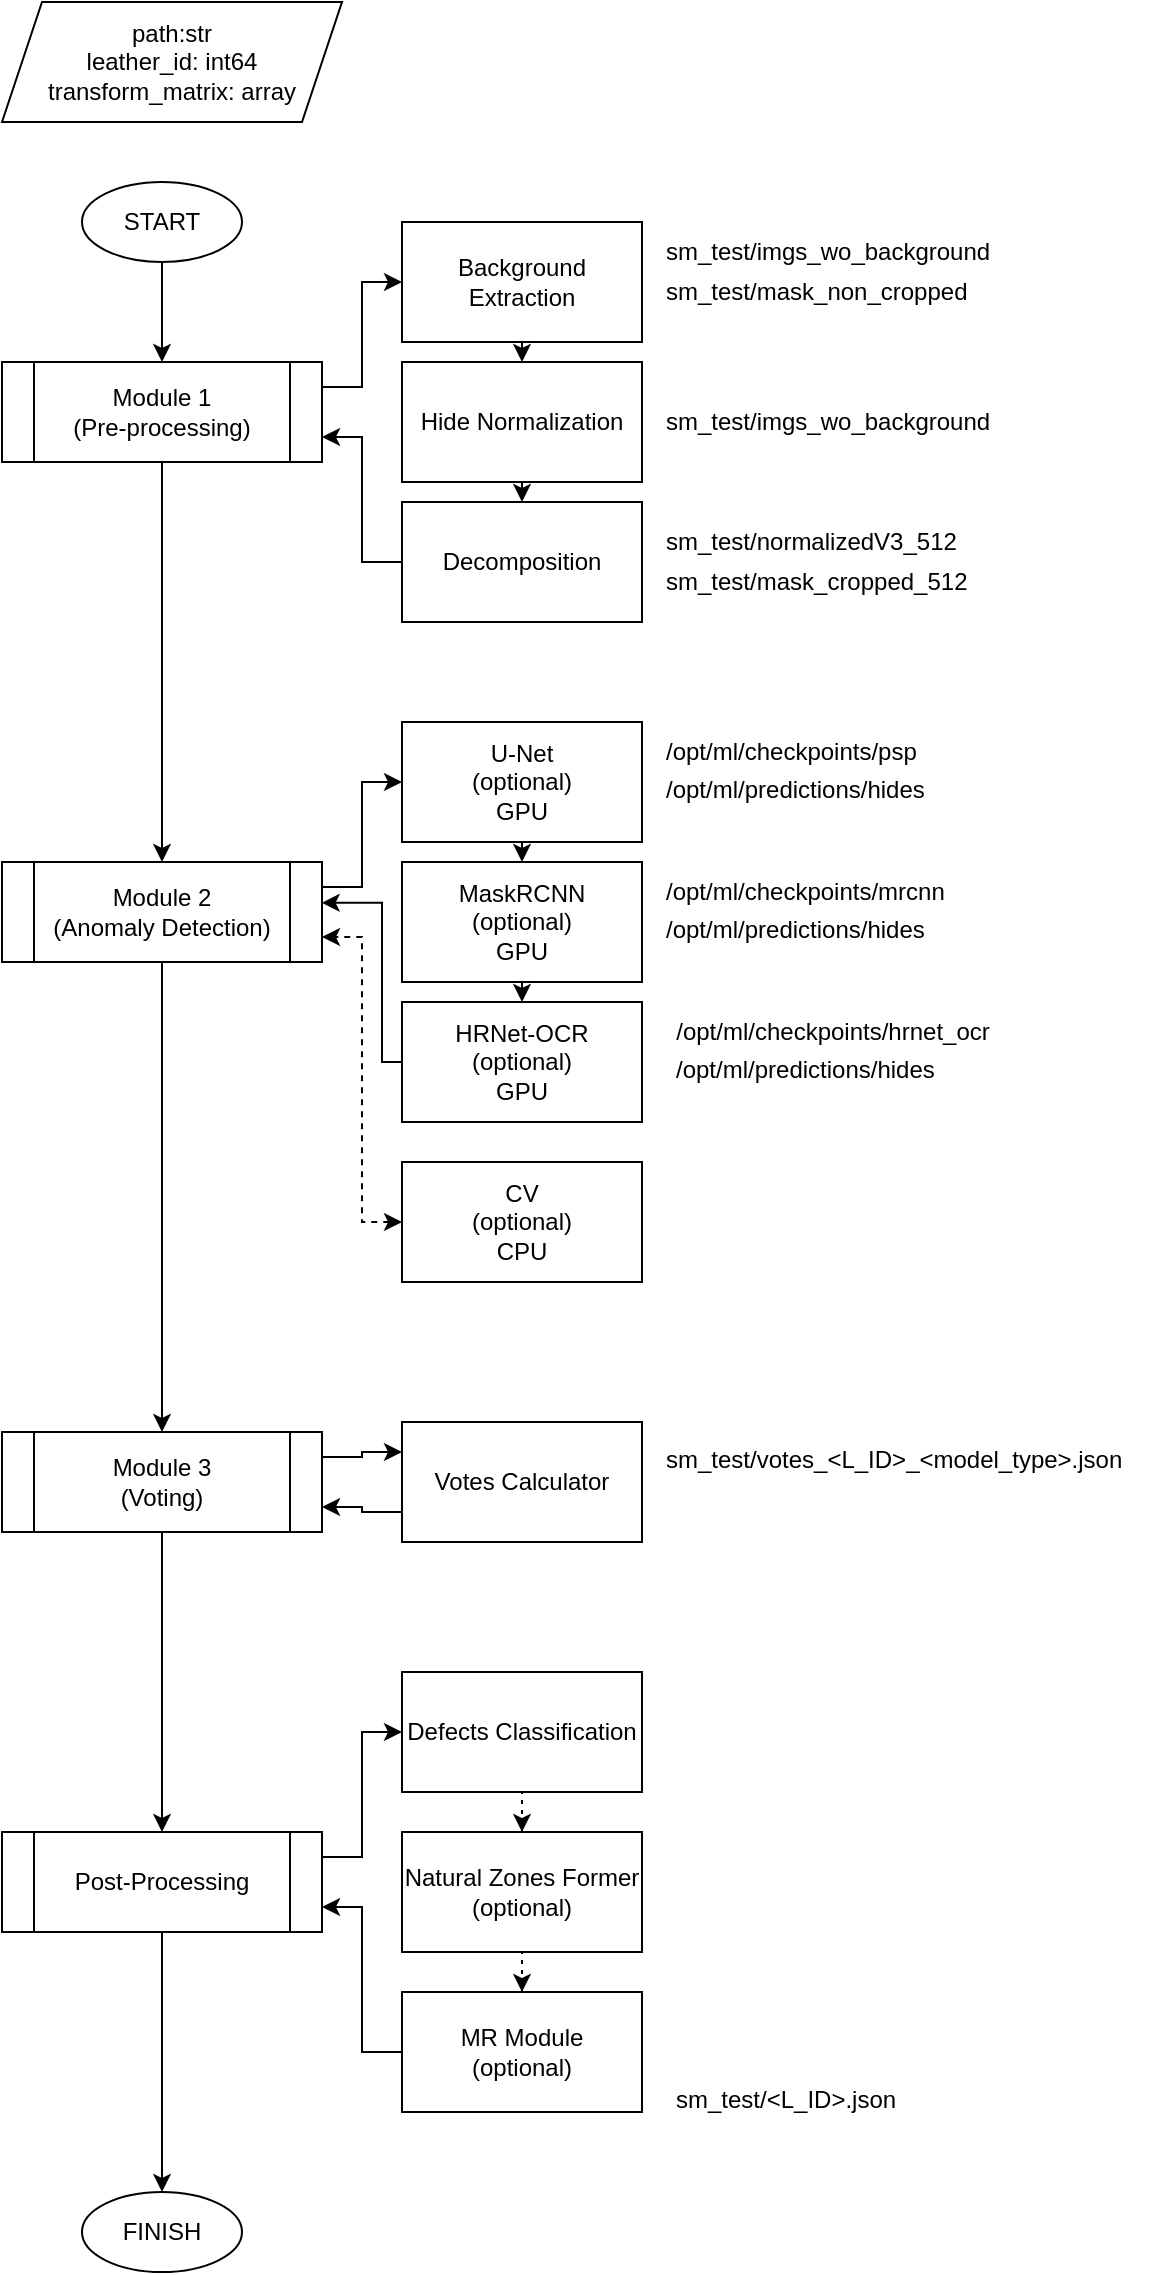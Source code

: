 <mxfile version="22.1.4" type="github">
  <diagram id="-7LVy4mKygN9nHRtwqhl" name="Page-1">
    <mxGraphModel dx="912" dy="1707" grid="1" gridSize="10" guides="1" tooltips="1" connect="1" arrows="1" fold="1" page="1" pageScale="1" pageWidth="827" pageHeight="1169" math="0" shadow="0">
      <root>
        <mxCell id="0" />
        <mxCell id="1" parent="0" />
        <mxCell id="0WyTZ84uX_8WJwjYoFbz-19" style="edgeStyle=orthogonalEdgeStyle;rounded=0;orthogonalLoop=1;jettySize=auto;html=1;exitX=1;exitY=0.25;exitDx=0;exitDy=0;entryX=0;entryY=0.5;entryDx=0;entryDy=0;" parent="1" source="0WyTZ84uX_8WJwjYoFbz-1" target="0WyTZ84uX_8WJwjYoFbz-2" edge="1">
          <mxGeometry relative="1" as="geometry" />
        </mxCell>
        <mxCell id="0WyTZ84uX_8WJwjYoFbz-21" style="edgeStyle=orthogonalEdgeStyle;rounded=0;orthogonalLoop=1;jettySize=auto;html=1;exitX=0.5;exitY=1;exitDx=0;exitDy=0;entryX=0.5;entryY=0;entryDx=0;entryDy=0;" parent="1" source="0WyTZ84uX_8WJwjYoFbz-1" target="0WyTZ84uX_8WJwjYoFbz-5" edge="1">
          <mxGeometry relative="1" as="geometry" />
        </mxCell>
        <mxCell id="0WyTZ84uX_8WJwjYoFbz-1" value="Module 1&lt;br&gt;(Pre-processing)" style="shape=process;whiteSpace=wrap;html=1;backgroundOutline=1;" parent="1" vertex="1">
          <mxGeometry x="120" y="100" width="160" height="50" as="geometry" />
        </mxCell>
        <mxCell id="0WyTZ84uX_8WJwjYoFbz-15" style="edgeStyle=orthogonalEdgeStyle;rounded=0;orthogonalLoop=1;jettySize=auto;html=1;exitX=0.5;exitY=1;exitDx=0;exitDy=0;entryX=0.5;entryY=0;entryDx=0;entryDy=0;" parent="1" source="0WyTZ84uX_8WJwjYoFbz-2" target="0WyTZ84uX_8WJwjYoFbz-3" edge="1">
          <mxGeometry relative="1" as="geometry" />
        </mxCell>
        <mxCell id="0WyTZ84uX_8WJwjYoFbz-2" value="Background Extraction" style="rounded=0;whiteSpace=wrap;html=1;" parent="1" vertex="1">
          <mxGeometry x="320" y="30" width="120" height="60" as="geometry" />
        </mxCell>
        <mxCell id="0WyTZ84uX_8WJwjYoFbz-16" style="edgeStyle=orthogonalEdgeStyle;rounded=0;orthogonalLoop=1;jettySize=auto;html=1;exitX=0.5;exitY=1;exitDx=0;exitDy=0;entryX=0.5;entryY=0;entryDx=0;entryDy=0;" parent="1" source="0WyTZ84uX_8WJwjYoFbz-3" target="0WyTZ84uX_8WJwjYoFbz-4" edge="1">
          <mxGeometry relative="1" as="geometry" />
        </mxCell>
        <mxCell id="0WyTZ84uX_8WJwjYoFbz-3" value="Hide Normalization" style="rounded=0;whiteSpace=wrap;html=1;" parent="1" vertex="1">
          <mxGeometry x="320" y="100" width="120" height="60" as="geometry" />
        </mxCell>
        <mxCell id="0WyTZ84uX_8WJwjYoFbz-20" style="edgeStyle=orthogonalEdgeStyle;rounded=0;orthogonalLoop=1;jettySize=auto;html=1;exitX=0;exitY=0.5;exitDx=0;exitDy=0;entryX=1;entryY=0.75;entryDx=0;entryDy=0;" parent="1" source="0WyTZ84uX_8WJwjYoFbz-4" target="0WyTZ84uX_8WJwjYoFbz-1" edge="1">
          <mxGeometry relative="1" as="geometry" />
        </mxCell>
        <mxCell id="0WyTZ84uX_8WJwjYoFbz-4" value="Decomposition" style="rounded=0;whiteSpace=wrap;html=1;" parent="1" vertex="1">
          <mxGeometry x="320" y="170" width="120" height="60" as="geometry" />
        </mxCell>
        <mxCell id="0WyTZ84uX_8WJwjYoFbz-22" style="edgeStyle=orthogonalEdgeStyle;rounded=0;orthogonalLoop=1;jettySize=auto;html=1;exitX=1;exitY=0.25;exitDx=0;exitDy=0;entryX=0;entryY=0.5;entryDx=0;entryDy=0;" parent="1" source="0WyTZ84uX_8WJwjYoFbz-5" target="0WyTZ84uX_8WJwjYoFbz-8" edge="1">
          <mxGeometry relative="1" as="geometry" />
        </mxCell>
        <mxCell id="0WyTZ84uX_8WJwjYoFbz-26" style="edgeStyle=orthogonalEdgeStyle;rounded=0;orthogonalLoop=1;jettySize=auto;html=1;exitX=0.5;exitY=1;exitDx=0;exitDy=0;entryX=0.5;entryY=0;entryDx=0;entryDy=0;" parent="1" source="0WyTZ84uX_8WJwjYoFbz-5" target="0WyTZ84uX_8WJwjYoFbz-6" edge="1">
          <mxGeometry relative="1" as="geometry" />
        </mxCell>
        <mxCell id="0WyTZ84uX_8WJwjYoFbz-5" value="Module 2&lt;br&gt;(Anomaly Detection)" style="shape=process;whiteSpace=wrap;html=1;backgroundOutline=1;" parent="1" vertex="1">
          <mxGeometry x="120" y="350" width="160" height="50" as="geometry" />
        </mxCell>
        <mxCell id="0WyTZ84uX_8WJwjYoFbz-24" style="edgeStyle=orthogonalEdgeStyle;rounded=0;orthogonalLoop=1;jettySize=auto;html=1;exitX=1;exitY=0.25;exitDx=0;exitDy=0;entryX=0;entryY=0.25;entryDx=0;entryDy=0;" parent="1" source="0WyTZ84uX_8WJwjYoFbz-6" target="0WyTZ84uX_8WJwjYoFbz-11" edge="1">
          <mxGeometry relative="1" as="geometry" />
        </mxCell>
        <mxCell id="0WyTZ84uX_8WJwjYoFbz-28" style="edgeStyle=orthogonalEdgeStyle;rounded=0;orthogonalLoop=1;jettySize=auto;html=1;exitX=0.5;exitY=1;exitDx=0;exitDy=0;" parent="1" source="0WyTZ84uX_8WJwjYoFbz-6" target="0WyTZ84uX_8WJwjYoFbz-7" edge="1">
          <mxGeometry relative="1" as="geometry" />
        </mxCell>
        <mxCell id="0WyTZ84uX_8WJwjYoFbz-6" value="Module 3&lt;br&gt;(Voting)" style="shape=process;whiteSpace=wrap;html=1;backgroundOutline=1;" parent="1" vertex="1">
          <mxGeometry x="120" y="635" width="160" height="50" as="geometry" />
        </mxCell>
        <mxCell id="0WyTZ84uX_8WJwjYoFbz-31" style="edgeStyle=orthogonalEdgeStyle;rounded=0;orthogonalLoop=1;jettySize=auto;html=1;exitX=1;exitY=0.25;exitDx=0;exitDy=0;entryX=0;entryY=0.5;entryDx=0;entryDy=0;" parent="1" source="0WyTZ84uX_8WJwjYoFbz-7" target="0WyTZ84uX_8WJwjYoFbz-12" edge="1">
          <mxGeometry relative="1" as="geometry" />
        </mxCell>
        <mxCell id="0WyTZ84uX_8WJwjYoFbz-37" style="edgeStyle=orthogonalEdgeStyle;rounded=0;orthogonalLoop=1;jettySize=auto;html=1;exitX=0.5;exitY=1;exitDx=0;exitDy=0;entryX=0.5;entryY=0;entryDx=0;entryDy=0;" parent="1" source="0WyTZ84uX_8WJwjYoFbz-7" target="0WyTZ84uX_8WJwjYoFbz-36" edge="1">
          <mxGeometry relative="1" as="geometry" />
        </mxCell>
        <mxCell id="0WyTZ84uX_8WJwjYoFbz-7" value="Post-Processing" style="shape=process;whiteSpace=wrap;html=1;backgroundOutline=1;" parent="1" vertex="1">
          <mxGeometry x="120" y="835" width="160" height="50" as="geometry" />
        </mxCell>
        <mxCell id="0WyTZ84uX_8WJwjYoFbz-17" style="edgeStyle=orthogonalEdgeStyle;rounded=0;orthogonalLoop=1;jettySize=auto;html=1;exitX=0.5;exitY=1;exitDx=0;exitDy=0;entryX=0.5;entryY=0;entryDx=0;entryDy=0;" parent="1" source="0WyTZ84uX_8WJwjYoFbz-8" target="0WyTZ84uX_8WJwjYoFbz-9" edge="1">
          <mxGeometry relative="1" as="geometry" />
        </mxCell>
        <mxCell id="0WyTZ84uX_8WJwjYoFbz-8" value="U-Net&lt;br&gt;(optional)&lt;br&gt;GPU" style="rounded=0;whiteSpace=wrap;html=1;" parent="1" vertex="1">
          <mxGeometry x="320" y="280" width="120" height="60" as="geometry" />
        </mxCell>
        <mxCell id="0WyTZ84uX_8WJwjYoFbz-18" style="edgeStyle=orthogonalEdgeStyle;rounded=0;orthogonalLoop=1;jettySize=auto;html=1;exitX=0.5;exitY=1;exitDx=0;exitDy=0;entryX=0.5;entryY=0;entryDx=0;entryDy=0;" parent="1" source="0WyTZ84uX_8WJwjYoFbz-9" target="0WyTZ84uX_8WJwjYoFbz-10" edge="1">
          <mxGeometry relative="1" as="geometry" />
        </mxCell>
        <mxCell id="0WyTZ84uX_8WJwjYoFbz-9" value="MaskRCNN&lt;br&gt;(optional)&lt;br&gt;GPU" style="rounded=0;whiteSpace=wrap;html=1;" parent="1" vertex="1">
          <mxGeometry x="320" y="350" width="120" height="60" as="geometry" />
        </mxCell>
        <mxCell id="0WyTZ84uX_8WJwjYoFbz-23" style="edgeStyle=orthogonalEdgeStyle;rounded=0;orthogonalLoop=1;jettySize=auto;html=1;exitX=0;exitY=0.5;exitDx=0;exitDy=0;entryX=0.999;entryY=0.408;entryDx=0;entryDy=0;entryPerimeter=0;" parent="1" source="0WyTZ84uX_8WJwjYoFbz-10" target="0WyTZ84uX_8WJwjYoFbz-5" edge="1">
          <mxGeometry relative="1" as="geometry">
            <Array as="points">
              <mxPoint x="310" y="450" />
              <mxPoint x="310" y="370" />
            </Array>
          </mxGeometry>
        </mxCell>
        <mxCell id="0WyTZ84uX_8WJwjYoFbz-10" value="HRNet-OCR&lt;br&gt;(optional)&lt;br&gt;GPU" style="rounded=0;whiteSpace=wrap;html=1;" parent="1" vertex="1">
          <mxGeometry x="320" y="420" width="120" height="60" as="geometry" />
        </mxCell>
        <mxCell id="0WyTZ84uX_8WJwjYoFbz-25" style="edgeStyle=orthogonalEdgeStyle;rounded=0;orthogonalLoop=1;jettySize=auto;html=1;exitX=0;exitY=0.75;exitDx=0;exitDy=0;entryX=1;entryY=0.75;entryDx=0;entryDy=0;" parent="1" source="0WyTZ84uX_8WJwjYoFbz-11" target="0WyTZ84uX_8WJwjYoFbz-6" edge="1">
          <mxGeometry relative="1" as="geometry" />
        </mxCell>
        <mxCell id="0WyTZ84uX_8WJwjYoFbz-11" value="Votes Calculator" style="rounded=0;whiteSpace=wrap;html=1;" parent="1" vertex="1">
          <mxGeometry x="320" y="630" width="120" height="60" as="geometry" />
        </mxCell>
        <mxCell id="0WyTZ84uX_8WJwjYoFbz-29" style="edgeStyle=orthogonalEdgeStyle;rounded=0;orthogonalLoop=1;jettySize=auto;html=1;exitX=0.5;exitY=1;exitDx=0;exitDy=0;dashed=1;dashPattern=1 4;" parent="1" source="0WyTZ84uX_8WJwjYoFbz-12" target="0WyTZ84uX_8WJwjYoFbz-13" edge="1">
          <mxGeometry relative="1" as="geometry" />
        </mxCell>
        <mxCell id="0WyTZ84uX_8WJwjYoFbz-12" value="Defects Classification" style="rounded=0;whiteSpace=wrap;html=1;" parent="1" vertex="1">
          <mxGeometry x="320" y="755" width="120" height="60" as="geometry" />
        </mxCell>
        <mxCell id="0WyTZ84uX_8WJwjYoFbz-30" style="edgeStyle=orthogonalEdgeStyle;rounded=0;orthogonalLoop=1;jettySize=auto;html=1;exitX=0.5;exitY=1;exitDx=0;exitDy=0;dashed=1;dashPattern=1 4;" parent="1" source="0WyTZ84uX_8WJwjYoFbz-13" target="0WyTZ84uX_8WJwjYoFbz-14" edge="1">
          <mxGeometry relative="1" as="geometry" />
        </mxCell>
        <mxCell id="0WyTZ84uX_8WJwjYoFbz-13" value="Natural Zones Former&lt;br&gt;(optional)" style="rounded=0;whiteSpace=wrap;html=1;" parent="1" vertex="1">
          <mxGeometry x="320" y="835" width="120" height="60" as="geometry" />
        </mxCell>
        <mxCell id="0WyTZ84uX_8WJwjYoFbz-32" style="edgeStyle=orthogonalEdgeStyle;rounded=0;orthogonalLoop=1;jettySize=auto;html=1;exitX=0;exitY=0.5;exitDx=0;exitDy=0;entryX=1;entryY=0.75;entryDx=0;entryDy=0;" parent="1" source="0WyTZ84uX_8WJwjYoFbz-14" target="0WyTZ84uX_8WJwjYoFbz-7" edge="1">
          <mxGeometry relative="1" as="geometry" />
        </mxCell>
        <mxCell id="0WyTZ84uX_8WJwjYoFbz-14" value="MR Module&lt;br&gt;(optional)" style="rounded=0;whiteSpace=wrap;html=1;" parent="1" vertex="1">
          <mxGeometry x="320" y="915" width="120" height="60" as="geometry" />
        </mxCell>
        <mxCell id="0WyTZ84uX_8WJwjYoFbz-35" style="edgeStyle=orthogonalEdgeStyle;rounded=0;orthogonalLoop=1;jettySize=auto;html=1;exitX=0.5;exitY=1;exitDx=0;exitDy=0;entryX=0.5;entryY=0;entryDx=0;entryDy=0;" parent="1" source="0WyTZ84uX_8WJwjYoFbz-34" target="0WyTZ84uX_8WJwjYoFbz-1" edge="1">
          <mxGeometry relative="1" as="geometry" />
        </mxCell>
        <mxCell id="0WyTZ84uX_8WJwjYoFbz-34" value="START" style="ellipse;whiteSpace=wrap;html=1;" parent="1" vertex="1">
          <mxGeometry x="160" y="10" width="80" height="40" as="geometry" />
        </mxCell>
        <mxCell id="0WyTZ84uX_8WJwjYoFbz-36" value="FINISH" style="ellipse;whiteSpace=wrap;html=1;" parent="1" vertex="1">
          <mxGeometry x="160" y="1015" width="80" height="40" as="geometry" />
        </mxCell>
        <mxCell id="0WyTZ84uX_8WJwjYoFbz-38" value="sm_test/imgs_wo_background" style="text;html=1;align=left;verticalAlign=middle;resizable=0;points=[];autosize=1;strokeColor=none;fillColor=none;" parent="1" vertex="1">
          <mxGeometry x="450" y="30" width="190" height="30" as="geometry" />
        </mxCell>
        <mxCell id="0WyTZ84uX_8WJwjYoFbz-39" value="sm_test/mask_non_cropped" style="text;html=1;align=left;verticalAlign=middle;resizable=0;points=[];autosize=1;strokeColor=none;fillColor=none;" parent="1" vertex="1">
          <mxGeometry x="450" y="50" width="170" height="30" as="geometry" />
        </mxCell>
        <mxCell id="0WyTZ84uX_8WJwjYoFbz-40" value="sm_test/imgs_wo_background" style="text;html=1;align=left;verticalAlign=middle;resizable=0;points=[];autosize=1;strokeColor=none;fillColor=none;" parent="1" vertex="1">
          <mxGeometry x="450" y="115" width="190" height="30" as="geometry" />
        </mxCell>
        <mxCell id="0WyTZ84uX_8WJwjYoFbz-41" value="sm_test/mask_cropped_512" style="text;html=1;align=left;verticalAlign=middle;resizable=0;points=[];autosize=1;strokeColor=none;fillColor=none;" parent="1" vertex="1">
          <mxGeometry x="450" y="195" width="170" height="30" as="geometry" />
        </mxCell>
        <mxCell id="0WyTZ84uX_8WJwjYoFbz-42" value="sm_test/normalizedV3_512" style="text;html=1;align=left;verticalAlign=middle;resizable=0;points=[];autosize=1;strokeColor=none;fillColor=none;" parent="1" vertex="1">
          <mxGeometry x="450" y="175" width="170" height="30" as="geometry" />
        </mxCell>
        <mxCell id="0WyTZ84uX_8WJwjYoFbz-43" value="/opt/ml/checkpoints/hrnet_ocr" style="text;html=1;align=center;verticalAlign=middle;resizable=0;points=[];autosize=1;strokeColor=none;fillColor=none;" parent="1" vertex="1">
          <mxGeometry x="445" y="420" width="180" height="30" as="geometry" />
        </mxCell>
        <mxCell id="0WyTZ84uX_8WJwjYoFbz-44" value="/opt/ml/predictions/hides" style="text;whiteSpace=wrap;html=1;" parent="1" vertex="1">
          <mxGeometry x="455" y="440" width="160" height="40" as="geometry" />
        </mxCell>
        <mxCell id="0WyTZ84uX_8WJwjYoFbz-45" value="/opt/ml/checkpoints/psp" style="text;html=1;align=left;verticalAlign=middle;resizable=0;points=[];autosize=1;strokeColor=none;fillColor=none;" parent="1" vertex="1">
          <mxGeometry x="450" y="280" width="150" height="30" as="geometry" />
        </mxCell>
        <mxCell id="0WyTZ84uX_8WJwjYoFbz-46" value="/opt/ml/predictions/hides" style="text;whiteSpace=wrap;html=1;" parent="1" vertex="1">
          <mxGeometry x="450" y="300" width="160" height="40" as="geometry" />
        </mxCell>
        <mxCell id="0WyTZ84uX_8WJwjYoFbz-47" value="/opt/ml/checkpoints/mrcnn" style="text;html=1;align=left;verticalAlign=middle;resizable=0;points=[];autosize=1;strokeColor=none;fillColor=none;" parent="1" vertex="1">
          <mxGeometry x="450" y="350" width="160" height="30" as="geometry" />
        </mxCell>
        <mxCell id="0WyTZ84uX_8WJwjYoFbz-48" value="/opt/ml/predictions/hides" style="text;whiteSpace=wrap;html=1;" parent="1" vertex="1">
          <mxGeometry x="450" y="370" width="160" height="40" as="geometry" />
        </mxCell>
        <mxCell id="0WyTZ84uX_8WJwjYoFbz-50" value="sm_test/votes_&amp;lt;L_ID&amp;gt;_&amp;lt;model_type&amp;gt;.json" style="text;whiteSpace=wrap;html=1;" parent="1" vertex="1">
          <mxGeometry x="450" y="635" width="240" height="30" as="geometry" />
        </mxCell>
        <mxCell id="0WyTZ84uX_8WJwjYoFbz-51" value="sm_test/&amp;lt;L_ID&amp;gt;.json" style="text;whiteSpace=wrap;html=1;" parent="1" vertex="1">
          <mxGeometry x="455" y="955" width="240" height="30" as="geometry" />
        </mxCell>
        <mxCell id="tQxgWubzFSV1c3uUG9aM-3" style="edgeStyle=orthogonalEdgeStyle;rounded=0;orthogonalLoop=1;jettySize=auto;html=1;exitX=0;exitY=0.5;exitDx=0;exitDy=0;entryX=1;entryY=0.75;entryDx=0;entryDy=0;dashed=1;startArrow=classic;startFill=1;" parent="1" source="tQxgWubzFSV1c3uUG9aM-1" target="0WyTZ84uX_8WJwjYoFbz-5" edge="1">
          <mxGeometry relative="1" as="geometry" />
        </mxCell>
        <mxCell id="tQxgWubzFSV1c3uUG9aM-1" value="CV&lt;br&gt;(optional)&lt;br&gt;CPU" style="rounded=0;whiteSpace=wrap;html=1;" parent="1" vertex="1">
          <mxGeometry x="320" y="500" width="120" height="60" as="geometry" />
        </mxCell>
        <mxCell id="OTOQXLl6I3eSlEA0uDQ9-1" value="path:str&lt;br&gt;leather_id: int64&lt;br&gt;transform_matrix: array" style="shape=parallelogram;perimeter=parallelogramPerimeter;whiteSpace=wrap;html=1;fixedSize=1;" vertex="1" parent="1">
          <mxGeometry x="120" y="-80" width="170" height="60" as="geometry" />
        </mxCell>
      </root>
    </mxGraphModel>
  </diagram>
</mxfile>
